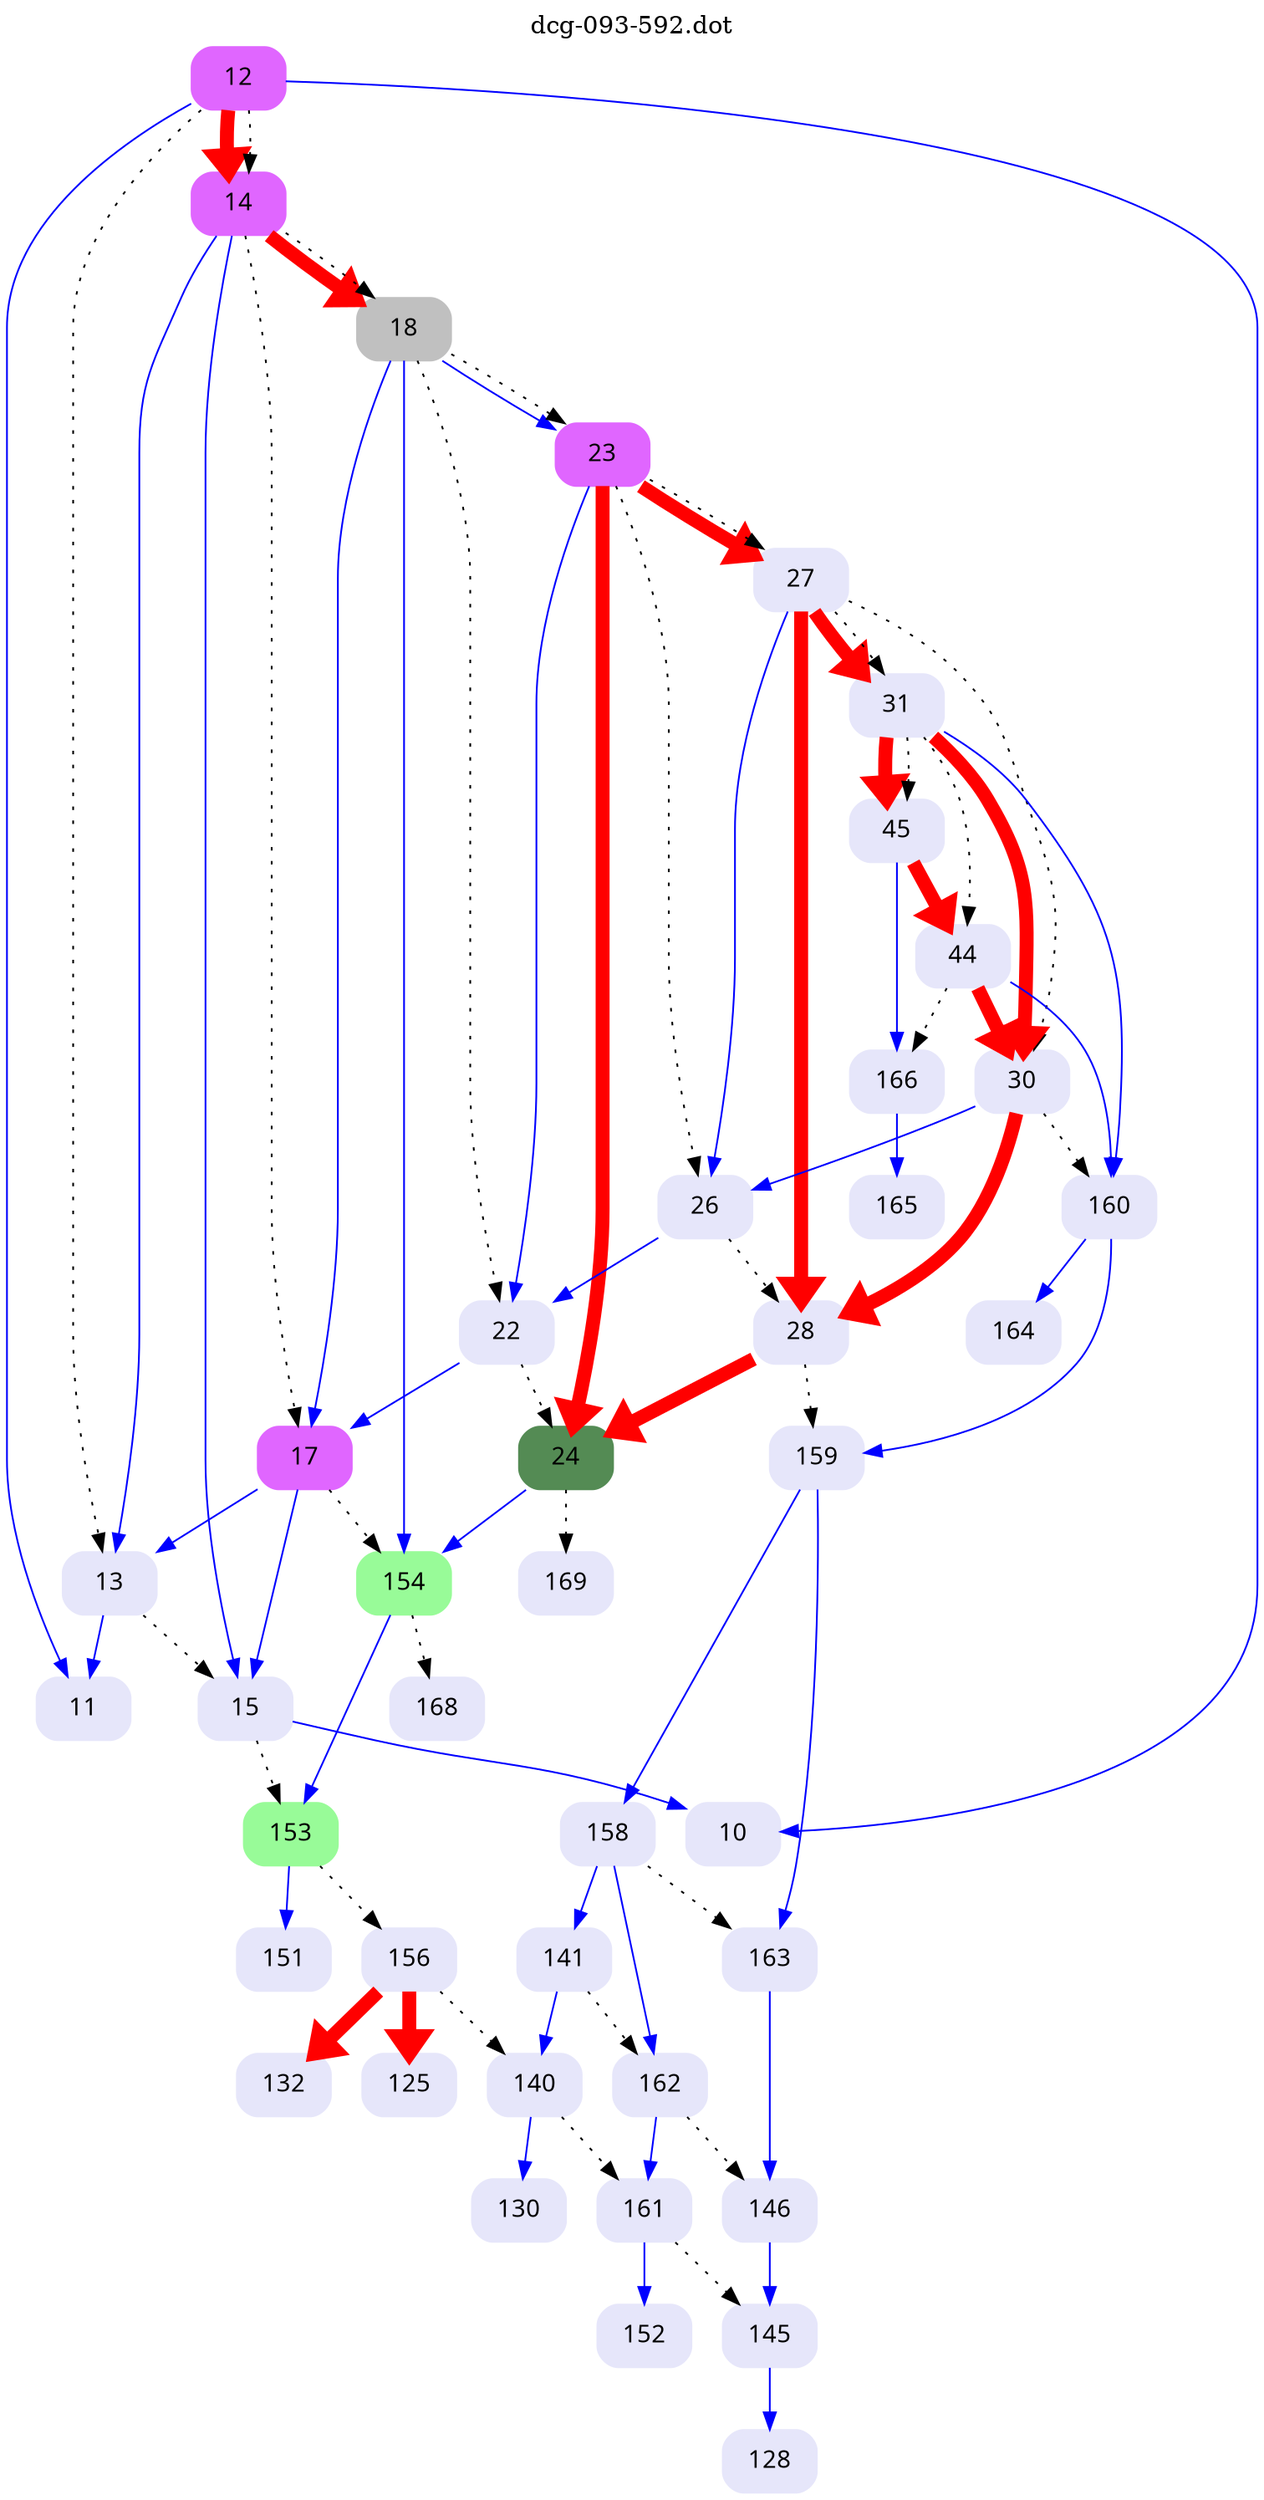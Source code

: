 digraph dcg_93 {
  labelloc="t";
  label="dcg-093-592.dot";
  node [fontname="sans-serif"];
  node [shape=box style="rounded,filled"];
  n12 [label="12" color=mediumorchid1];
  n12 -> n11 [color=blue penwidth=1];
  n12 -> n10 [color=blue penwidth=1];
  n12 -> n14 [color=red penwidth=8];
  n12 -> n13 [style=dotted,label=""];
  n12 -> n14 [style=dotted,label=""];
  n14 [label="14" color=mediumorchid1];
  n14 -> n13 [color=blue penwidth=1];
  n14 -> n15 [color=blue penwidth=1];
  n14 -> n18 [color=red penwidth=8];
  n14 -> n17 [style=dotted,label=""];
  n14 -> n18 [style=dotted,label=""];
  n18 [label="18" color=grey];
  n18 -> n17 [color=blue penwidth=1];
  n18 -> n154 [color=blue penwidth=1];
  n18 -> n23 [color=blue penwidth=1];
  n18 -> n22 [style=dotted,label=""];
  n18 -> n23 [style=dotted,label=""];
  n23 [label="23" color=mediumorchid1];
  n23 -> n22 [color=blue penwidth=1];
  n23 -> n24 [color=red penwidth=8];
  n23 -> n27 [color=red penwidth=8];
  n23 -> n26 [style=dotted,label=""];
  n23 -> n27 [style=dotted,label=""];
  n27 [label="27" color=lavender];
  n27 -> n26 [color=blue penwidth=1];
  n27 -> n28 [color=red penwidth=8];
  n27 -> n31 [color=red penwidth=8];
  n27 -> n30 [style=dotted,label=""];
  n27 -> n31 [style=dotted,label=""];
  n31 [label="31" color=lavender];
  n31 -> n30 [color=red penwidth=8];
  n31 -> n160 [color=blue penwidth=1];
  n31 -> n45 [color=red penwidth=8];
  n31 -> n44 [style=dotted,label=""];
  n31 -> n45 [style=dotted,label=""];
  n45 [label="45" color=lavender];
  n45 -> n44 [color=red penwidth=8];
  n45 -> n166 [color=blue penwidth=1];
  n166 [label="166" color=lavender];
  n166 -> n165 [color=blue penwidth=1];
  n165 [label="165" color=lavender];
  n44 [label="44" color=lavender];
  n44 -> n30 [color=red penwidth=8];
  n44 -> n160 [color=blue penwidth=1];
  n44 -> n166 [style=dotted,label=""];
  n160 [label="160" color=lavender];
  n160 -> n159 [color=blue penwidth=1];
  n160 -> n164 [color=blue penwidth=1];
  n164 [label="164" color=lavender];
  n159 [label="159" color=lavender];
  n159 -> n158 [color=blue penwidth=1];
  n159 -> n163 [color=blue penwidth=1];
  n163 [label="163" color=lavender];
  n163 -> n146 [color=blue penwidth=1];
  n146 [label="146" color=lavender];
  n146 -> n145 [color=blue penwidth=1];
  n145 [label="145" color=lavender];
  n145 -> n128 [color=blue penwidth=1];
  n128 [label="128" color=lavender];
  n158 [label="158" color=lavender];
  n158 -> n141 [color=blue penwidth=1];
  n158 -> n162 [color=blue penwidth=1];
  n158 -> n163 [style=dotted,label=""];
  n162 [label="162" color=lavender];
  n162 -> n161 [color=blue penwidth=1];
  n162 -> n146 [style=dotted,label=""];
  n161 [label="161" color=lavender];
  n161 -> n152 [color=blue penwidth=1];
  n161 -> n145 [style=dotted,label=""];
  n152 [label="152" color=lavender];
  n141 [label="141" color=lavender];
  n141 -> n140 [color=blue penwidth=1];
  n141 -> n162 [style=dotted,label=""];
  n140 [label="140" color=lavender];
  n140 -> n130 [color=blue penwidth=1];
  n140 -> n161 [style=dotted,label=""];
  n130 [label="130" color=lavender];
  n30 [label="30" color=lavender];
  n30 -> n26 [color=blue penwidth=1];
  n30 -> n28 [color=red penwidth=8];
  n30 -> n160 [style=dotted,label=""];
  n28 [label="28" color=lavender];
  n28 -> n24 [color=red penwidth=8];
  n28 -> n159 [style=dotted,label=""];
  n24 [label="24" color=palegreen4];
  n24 -> n154 [color=blue penwidth=1];
  n24 -> n169 [style=dotted,label=""];
  n154 [label="154" color=palegreen];
  n154 -> n153 [color=blue penwidth=1];
  n154 -> n168 [style=dotted,label=""];
  n153 [label="153" color=palegreen];
  n153 -> n151 [color=blue penwidth=1];
  n153 -> n156 [style=dotted,label=""];
  n151 [label="151" color=lavender];
  n156 [label="156" color=lavender];
  n156 -> n132 [color=red penwidth=8];
  n156 -> n125 [color=red penwidth=8];
  n156 -> n140 [style=dotted,label=""];
  n125 [label="125" color=lavender];
  n132 [label="132" color=lavender];
  n168 [label="168" color=lavender];
  n169 [label="169" color=lavender];
  n26 [label="26" color=lavender];
  n26 -> n22 [color=blue penwidth=1];
  n26 -> n28 [style=dotted,label=""];
  n22 [label="22" color=lavender];
  n22 -> n17 [color=blue penwidth=1];
  n22 -> n24 [style=dotted,label=""];
  n17 [label="17" color=mediumorchid1];
  n17 -> n13 [color=blue penwidth=1];
  n17 -> n15 [color=blue penwidth=1];
  n17 -> n154 [style=dotted,label=""];
  n15 [label="15" color=lavender];
  n15 -> n10 [color=blue penwidth=1];
  n15 -> n153 [style=dotted,label=""];
  n10 [label="10" color=lavender];
  n13 [label="13" color=lavender];
  n13 -> n11 [color=blue penwidth=1];
  n13 -> n15 [style=dotted,label=""];
  n11 [label="11" color=lavender];
}
